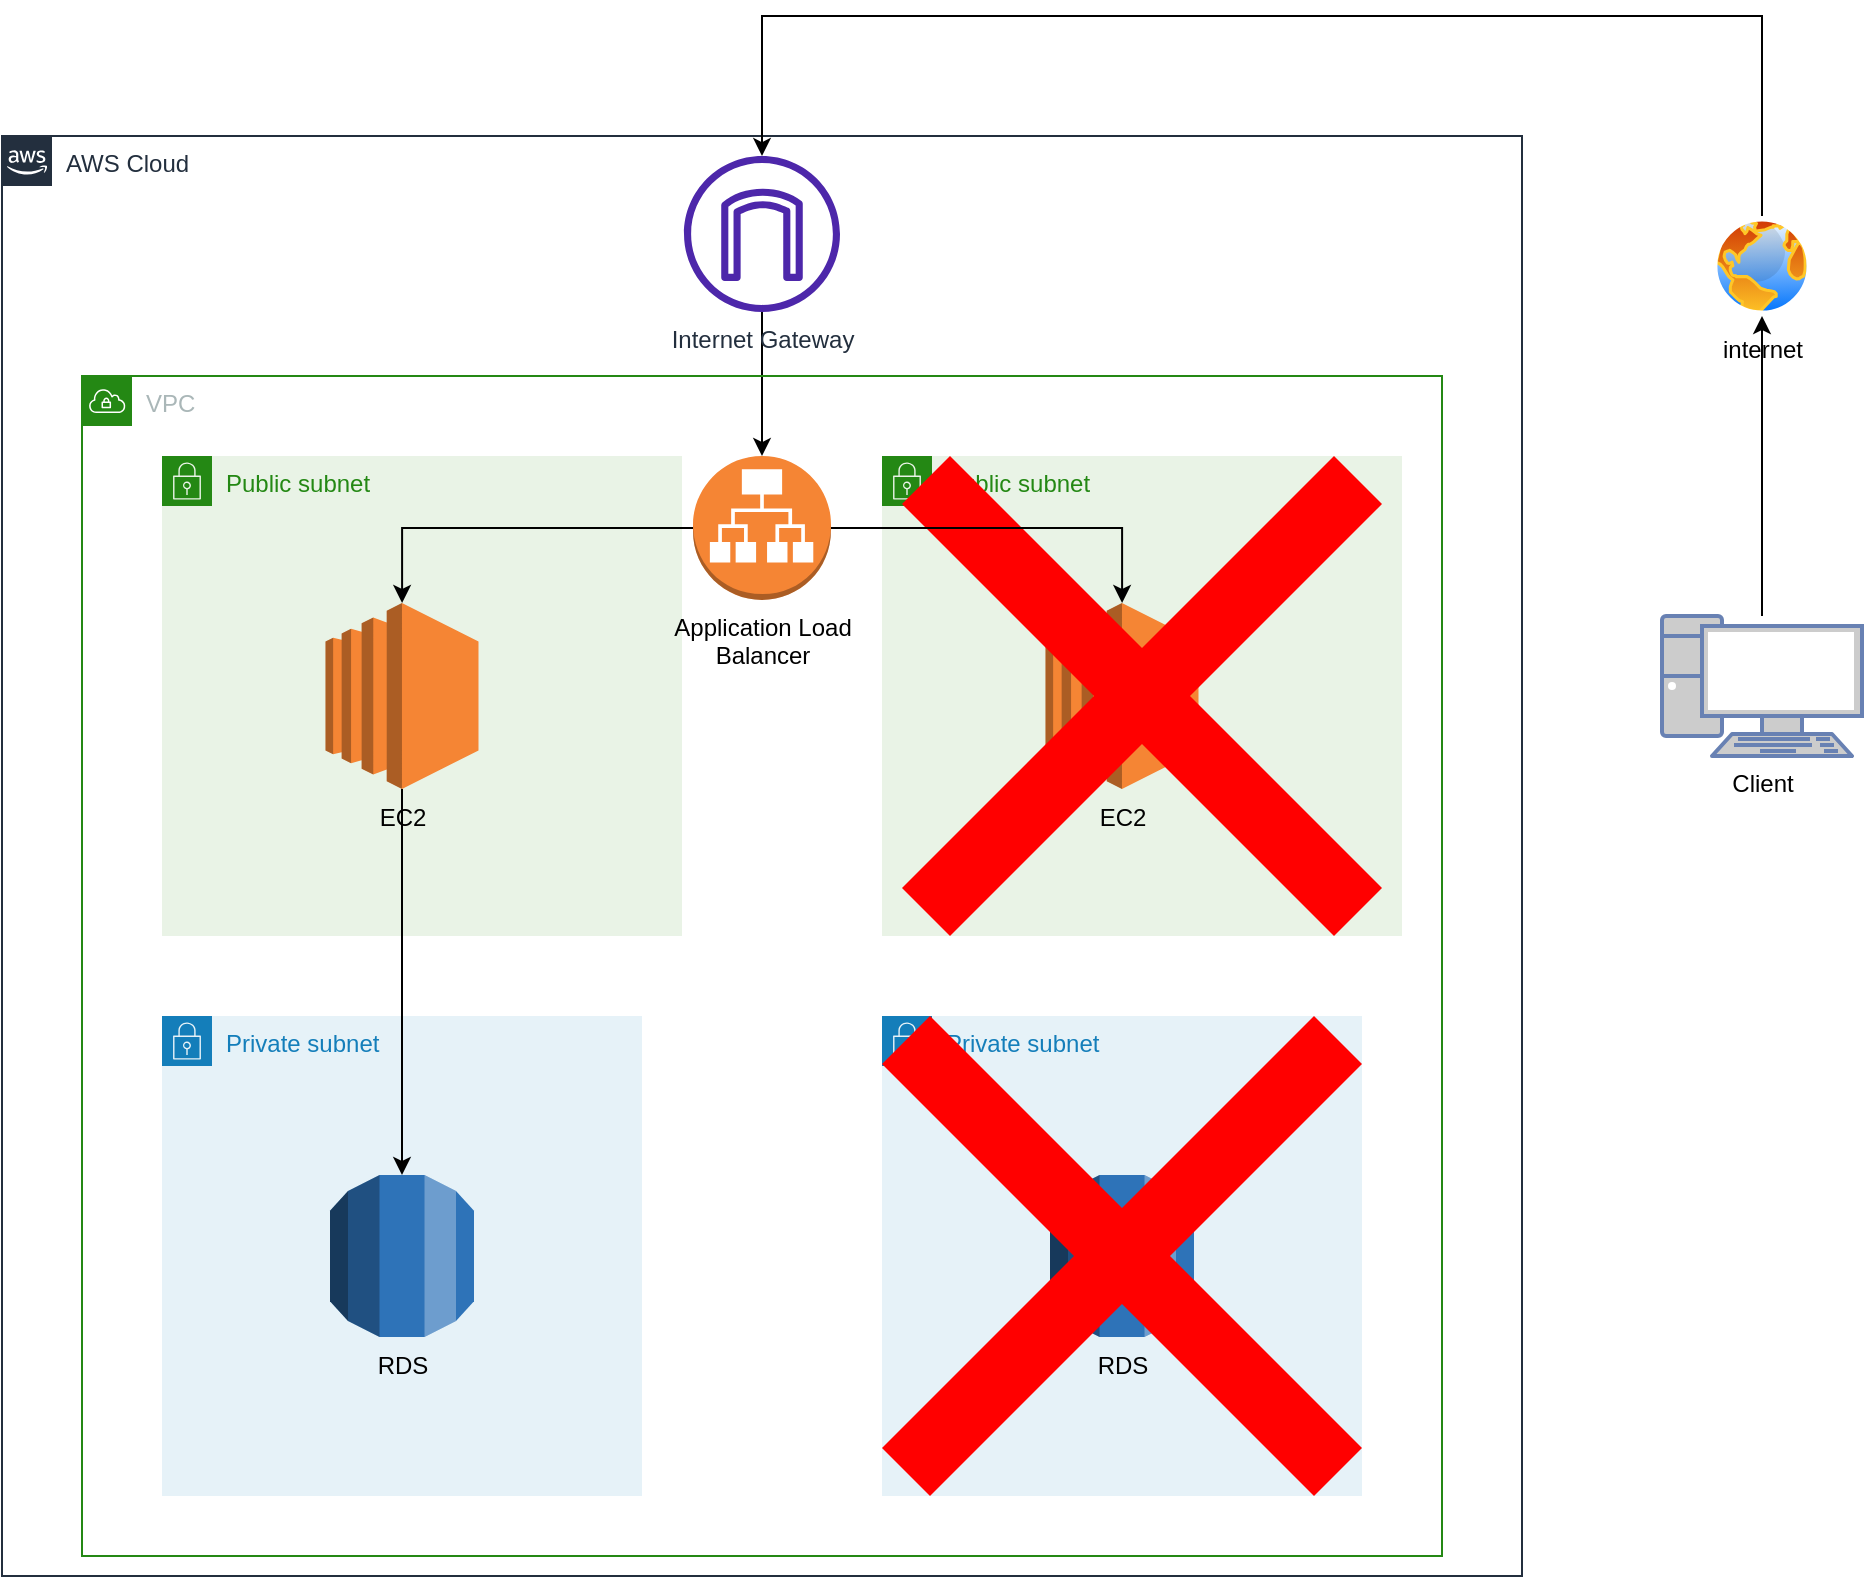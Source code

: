 <mxfile version="21.6.1" type="device">
  <diagram id="Ht1M8jgEwFfnCIfOTk4-" name="Page-1">
    <mxGraphModel dx="1418" dy="1647" grid="1" gridSize="10" guides="1" tooltips="1" connect="1" arrows="1" fold="1" page="1" pageScale="1" pageWidth="1169" pageHeight="827" math="0" shadow="0">
      <root>
        <mxCell id="0" />
        <mxCell id="1" parent="0" />
        <mxCell id="UEzPUAAOIrF-is8g5C7q-175" value="AWS Cloud" style="points=[[0,0],[0.25,0],[0.5,0],[0.75,0],[1,0],[1,0.25],[1,0.5],[1,0.75],[1,1],[0.75,1],[0.5,1],[0.25,1],[0,1],[0,0.75],[0,0.5],[0,0.25]];outlineConnect=0;gradientColor=none;html=1;whiteSpace=wrap;fontSize=12;fontStyle=0;shape=mxgraph.aws4.group;grIcon=mxgraph.aws4.group_aws_cloud_alt;strokeColor=#232F3E;fillColor=none;verticalAlign=top;align=left;spacingLeft=30;fontColor=#232F3E;dashed=0;labelBackgroundColor=#ffffff;container=1;pointerEvents=0;collapsible=0;recursiveResize=0;" parent="1" vertex="1">
          <mxGeometry x="200" y="-760" width="760" height="720" as="geometry" />
        </mxCell>
        <mxCell id="aqIrYoPz6lUusKAyCM6y-29" value="" style="edgeStyle=orthogonalEdgeStyle;rounded=0;orthogonalLoop=1;jettySize=auto;html=1;" edge="1" parent="UEzPUAAOIrF-is8g5C7q-175" source="aqIrYoPz6lUusKAyCM6y-4" target="aqIrYoPz6lUusKAyCM6y-10">
          <mxGeometry relative="1" as="geometry" />
        </mxCell>
        <mxCell id="aqIrYoPz6lUusKAyCM6y-4" value="Internet Gateway" style="sketch=0;outlineConnect=0;fontColor=#232F3E;gradientColor=none;fillColor=#4D27AA;strokeColor=none;dashed=0;verticalLabelPosition=bottom;verticalAlign=top;align=center;html=1;fontSize=12;fontStyle=0;aspect=fixed;pointerEvents=1;shape=mxgraph.aws4.internet_gateway;" vertex="1" parent="UEzPUAAOIrF-is8g5C7q-175">
          <mxGeometry x="341" y="10" width="78" height="78" as="geometry" />
        </mxCell>
        <mxCell id="aqIrYoPz6lUusKAyCM6y-5" value="VPC" style="points=[[0,0],[0.25,0],[0.5,0],[0.75,0],[1,0],[1,0.25],[1,0.5],[1,0.75],[1,1],[0.75,1],[0.5,1],[0.25,1],[0,1],[0,0.75],[0,0.5],[0,0.25]];outlineConnect=0;gradientColor=none;html=1;whiteSpace=wrap;fontSize=12;fontStyle=0;container=1;pointerEvents=0;collapsible=0;recursiveResize=0;shape=mxgraph.aws4.group;grIcon=mxgraph.aws4.group_vpc;strokeColor=#248814;fillColor=none;verticalAlign=top;align=left;spacingLeft=30;fontColor=#AAB7B8;dashed=0;" vertex="1" parent="UEzPUAAOIrF-is8g5C7q-175">
          <mxGeometry x="40" y="120" width="680" height="590" as="geometry" />
        </mxCell>
        <mxCell id="aqIrYoPz6lUusKAyCM6y-7" value="Public subnet" style="points=[[0,0],[0.25,0],[0.5,0],[0.75,0],[1,0],[1,0.25],[1,0.5],[1,0.75],[1,1],[0.75,1],[0.5,1],[0.25,1],[0,1],[0,0.75],[0,0.5],[0,0.25]];outlineConnect=0;gradientColor=none;html=1;whiteSpace=wrap;fontSize=12;fontStyle=0;container=1;pointerEvents=0;collapsible=0;recursiveResize=0;shape=mxgraph.aws4.group;grIcon=mxgraph.aws4.group_security_group;grStroke=0;strokeColor=#248814;fillColor=#E9F3E6;verticalAlign=top;align=left;spacingLeft=30;fontColor=#248814;dashed=0;" vertex="1" parent="aqIrYoPz6lUusKAyCM6y-5">
          <mxGeometry x="40" y="40" width="260" height="240" as="geometry" />
        </mxCell>
        <mxCell id="aqIrYoPz6lUusKAyCM6y-12" value="EC2" style="outlineConnect=0;dashed=0;verticalLabelPosition=bottom;verticalAlign=top;align=center;html=1;shape=mxgraph.aws3.ec2;fillColor=#F58534;gradientColor=none;" vertex="1" parent="aqIrYoPz6lUusKAyCM6y-7">
          <mxGeometry x="81.75" y="73.5" width="76.5" height="93" as="geometry" />
        </mxCell>
        <mxCell id="aqIrYoPz6lUusKAyCM6y-8" value="Private subnet" style="points=[[0,0],[0.25,0],[0.5,0],[0.75,0],[1,0],[1,0.25],[1,0.5],[1,0.75],[1,1],[0.75,1],[0.5,1],[0.25,1],[0,1],[0,0.75],[0,0.5],[0,0.25]];outlineConnect=0;gradientColor=none;html=1;whiteSpace=wrap;fontSize=12;fontStyle=0;container=1;pointerEvents=0;collapsible=0;recursiveResize=0;shape=mxgraph.aws4.group;grIcon=mxgraph.aws4.group_security_group;grStroke=0;strokeColor=#147EBA;fillColor=#E6F2F8;verticalAlign=top;align=left;spacingLeft=30;fontColor=#147EBA;dashed=0;" vertex="1" parent="aqIrYoPz6lUusKAyCM6y-5">
          <mxGeometry x="40" y="320" width="240" height="240" as="geometry" />
        </mxCell>
        <mxCell id="aqIrYoPz6lUusKAyCM6y-13" value="RDS" style="outlineConnect=0;dashed=0;verticalLabelPosition=bottom;verticalAlign=top;align=center;html=1;shape=mxgraph.aws3.rds;fillColor=#2E73B8;gradientColor=none;" vertex="1" parent="aqIrYoPz6lUusKAyCM6y-8">
          <mxGeometry x="84" y="79.5" width="72" height="81" as="geometry" />
        </mxCell>
        <mxCell id="aqIrYoPz6lUusKAyCM6y-31" value="" style="edgeStyle=orthogonalEdgeStyle;rounded=0;orthogonalLoop=1;jettySize=auto;html=1;" edge="1" parent="aqIrYoPz6lUusKAyCM6y-5" source="aqIrYoPz6lUusKAyCM6y-10" target="aqIrYoPz6lUusKAyCM6y-12">
          <mxGeometry relative="1" as="geometry" />
        </mxCell>
        <mxCell id="aqIrYoPz6lUusKAyCM6y-10" value="Application Load&lt;br&gt;Balancer" style="outlineConnect=0;dashed=0;verticalLabelPosition=bottom;verticalAlign=top;align=center;html=1;shape=mxgraph.aws3.application_load_balancer;fillColor=#F58534;gradientColor=none;" vertex="1" parent="aqIrYoPz6lUusKAyCM6y-5">
          <mxGeometry x="305.5" y="40" width="69" height="72" as="geometry" />
        </mxCell>
        <mxCell id="aqIrYoPz6lUusKAyCM6y-22" value="Public subnet" style="points=[[0,0],[0.25,0],[0.5,0],[0.75,0],[1,0],[1,0.25],[1,0.5],[1,0.75],[1,1],[0.75,1],[0.5,1],[0.25,1],[0,1],[0,0.75],[0,0.5],[0,0.25]];outlineConnect=0;gradientColor=none;html=1;whiteSpace=wrap;fontSize=12;fontStyle=0;container=1;pointerEvents=0;collapsible=0;recursiveResize=0;shape=mxgraph.aws4.group;grIcon=mxgraph.aws4.group_security_group;grStroke=0;strokeColor=#248814;fillColor=#E9F3E6;verticalAlign=top;align=left;spacingLeft=30;fontColor=#248814;dashed=0;" vertex="1" parent="aqIrYoPz6lUusKAyCM6y-5">
          <mxGeometry x="400" y="40" width="260" height="240" as="geometry" />
        </mxCell>
        <mxCell id="aqIrYoPz6lUusKAyCM6y-23" value="EC2" style="outlineConnect=0;dashed=0;verticalLabelPosition=bottom;verticalAlign=top;align=center;html=1;shape=mxgraph.aws3.ec2;fillColor=#F58534;gradientColor=none;" vertex="1" parent="aqIrYoPz6lUusKAyCM6y-22">
          <mxGeometry x="81.75" y="73.5" width="76.5" height="93" as="geometry" />
        </mxCell>
        <mxCell id="aqIrYoPz6lUusKAyCM6y-35" value="" style="shape=mxgraph.mockup.markup.redX;fillColor=#ff0000;html=1;shadow=0;whiteSpace=wrap;strokeColor=none;" vertex="1" parent="aqIrYoPz6lUusKAyCM6y-22">
          <mxGeometry x="10" width="240" height="240" as="geometry" />
        </mxCell>
        <mxCell id="aqIrYoPz6lUusKAyCM6y-24" value="Private subnet" style="points=[[0,0],[0.25,0],[0.5,0],[0.75,0],[1,0],[1,0.25],[1,0.5],[1,0.75],[1,1],[0.75,1],[0.5,1],[0.25,1],[0,1],[0,0.75],[0,0.5],[0,0.25]];outlineConnect=0;gradientColor=none;html=1;whiteSpace=wrap;fontSize=12;fontStyle=0;container=1;pointerEvents=0;collapsible=0;recursiveResize=0;shape=mxgraph.aws4.group;grIcon=mxgraph.aws4.group_security_group;grStroke=0;strokeColor=#147EBA;fillColor=#E6F2F8;verticalAlign=top;align=left;spacingLeft=30;fontColor=#147EBA;dashed=0;" vertex="1" parent="aqIrYoPz6lUusKAyCM6y-5">
          <mxGeometry x="400" y="320" width="240" height="240" as="geometry" />
        </mxCell>
        <mxCell id="aqIrYoPz6lUusKAyCM6y-25" value="RDS" style="outlineConnect=0;dashed=0;verticalLabelPosition=bottom;verticalAlign=top;align=center;html=1;shape=mxgraph.aws3.rds;fillColor=#2E73B8;gradientColor=none;" vertex="1" parent="aqIrYoPz6lUusKAyCM6y-24">
          <mxGeometry x="84" y="79.5" width="72" height="81" as="geometry" />
        </mxCell>
        <mxCell id="aqIrYoPz6lUusKAyCM6y-36" value="" style="shape=mxgraph.mockup.markup.redX;fillColor=#ff0000;html=1;shadow=0;whiteSpace=wrap;strokeColor=none;" vertex="1" parent="aqIrYoPz6lUusKAyCM6y-24">
          <mxGeometry width="240" height="240" as="geometry" />
        </mxCell>
        <mxCell id="aqIrYoPz6lUusKAyCM6y-34" value="" style="edgeStyle=orthogonalEdgeStyle;rounded=0;orthogonalLoop=1;jettySize=auto;html=1;exitX=0.5;exitY=1;exitDx=0;exitDy=0;exitPerimeter=0;" edge="1" parent="aqIrYoPz6lUusKAyCM6y-5" source="aqIrYoPz6lUusKAyCM6y-12" target="aqIrYoPz6lUusKAyCM6y-13">
          <mxGeometry relative="1" as="geometry">
            <mxPoint x="350" y="-22" as="sourcePoint" />
            <mxPoint x="350" y="50" as="targetPoint" />
            <Array as="points">
              <mxPoint x="160" y="310" />
              <mxPoint x="160" y="310" />
            </Array>
          </mxGeometry>
        </mxCell>
        <mxCell id="aqIrYoPz6lUusKAyCM6y-30" value="" style="edgeStyle=orthogonalEdgeStyle;rounded=0;orthogonalLoop=1;jettySize=auto;html=1;" edge="1" parent="aqIrYoPz6lUusKAyCM6y-5" source="aqIrYoPz6lUusKAyCM6y-10" target="aqIrYoPz6lUusKAyCM6y-23">
          <mxGeometry relative="1" as="geometry" />
        </mxCell>
        <mxCell id="aqIrYoPz6lUusKAyCM6y-1" value="&lt;font color=&quot;#000000&quot;&gt;Client&lt;/font&gt;" style="fontColor=#0066CC;verticalAlign=top;verticalLabelPosition=bottom;labelPosition=center;align=center;html=1;outlineConnect=0;fillColor=#CCCCCC;strokeColor=#6881B3;gradientColor=none;gradientDirection=north;strokeWidth=2;shape=mxgraph.networks.pc;" vertex="1" parent="1">
          <mxGeometry x="1030" y="-520" width="100" height="70" as="geometry" />
        </mxCell>
        <mxCell id="aqIrYoPz6lUusKAyCM6y-27" value="" style="edgeStyle=orthogonalEdgeStyle;rounded=0;orthogonalLoop=1;jettySize=auto;html=1;" edge="1" parent="1" source="aqIrYoPz6lUusKAyCM6y-2" target="aqIrYoPz6lUusKAyCM6y-4">
          <mxGeometry relative="1" as="geometry">
            <mxPoint x="1080" y="-795" as="targetPoint" />
            <Array as="points">
              <mxPoint x="1080" y="-820" />
              <mxPoint x="580" y="-820" />
            </Array>
          </mxGeometry>
        </mxCell>
        <mxCell id="aqIrYoPz6lUusKAyCM6y-2" value="internet" style="image;aspect=fixed;perimeter=ellipsePerimeter;html=1;align=center;shadow=0;dashed=0;spacingTop=3;image=img/lib/active_directory/internet_globe.svg;" vertex="1" parent="1">
          <mxGeometry x="1055" y="-720" width="50" height="50" as="geometry" />
        </mxCell>
        <mxCell id="aqIrYoPz6lUusKAyCM6y-3" value="" style="endArrow=classic;html=1;rounded=0;entryX=0.5;entryY=1;entryDx=0;entryDy=0;" edge="1" parent="1" target="aqIrYoPz6lUusKAyCM6y-2">
          <mxGeometry width="50" height="50" relative="1" as="geometry">
            <mxPoint x="1080" y="-520" as="sourcePoint" />
            <mxPoint x="610" y="-520" as="targetPoint" />
          </mxGeometry>
        </mxCell>
      </root>
    </mxGraphModel>
  </diagram>
</mxfile>
